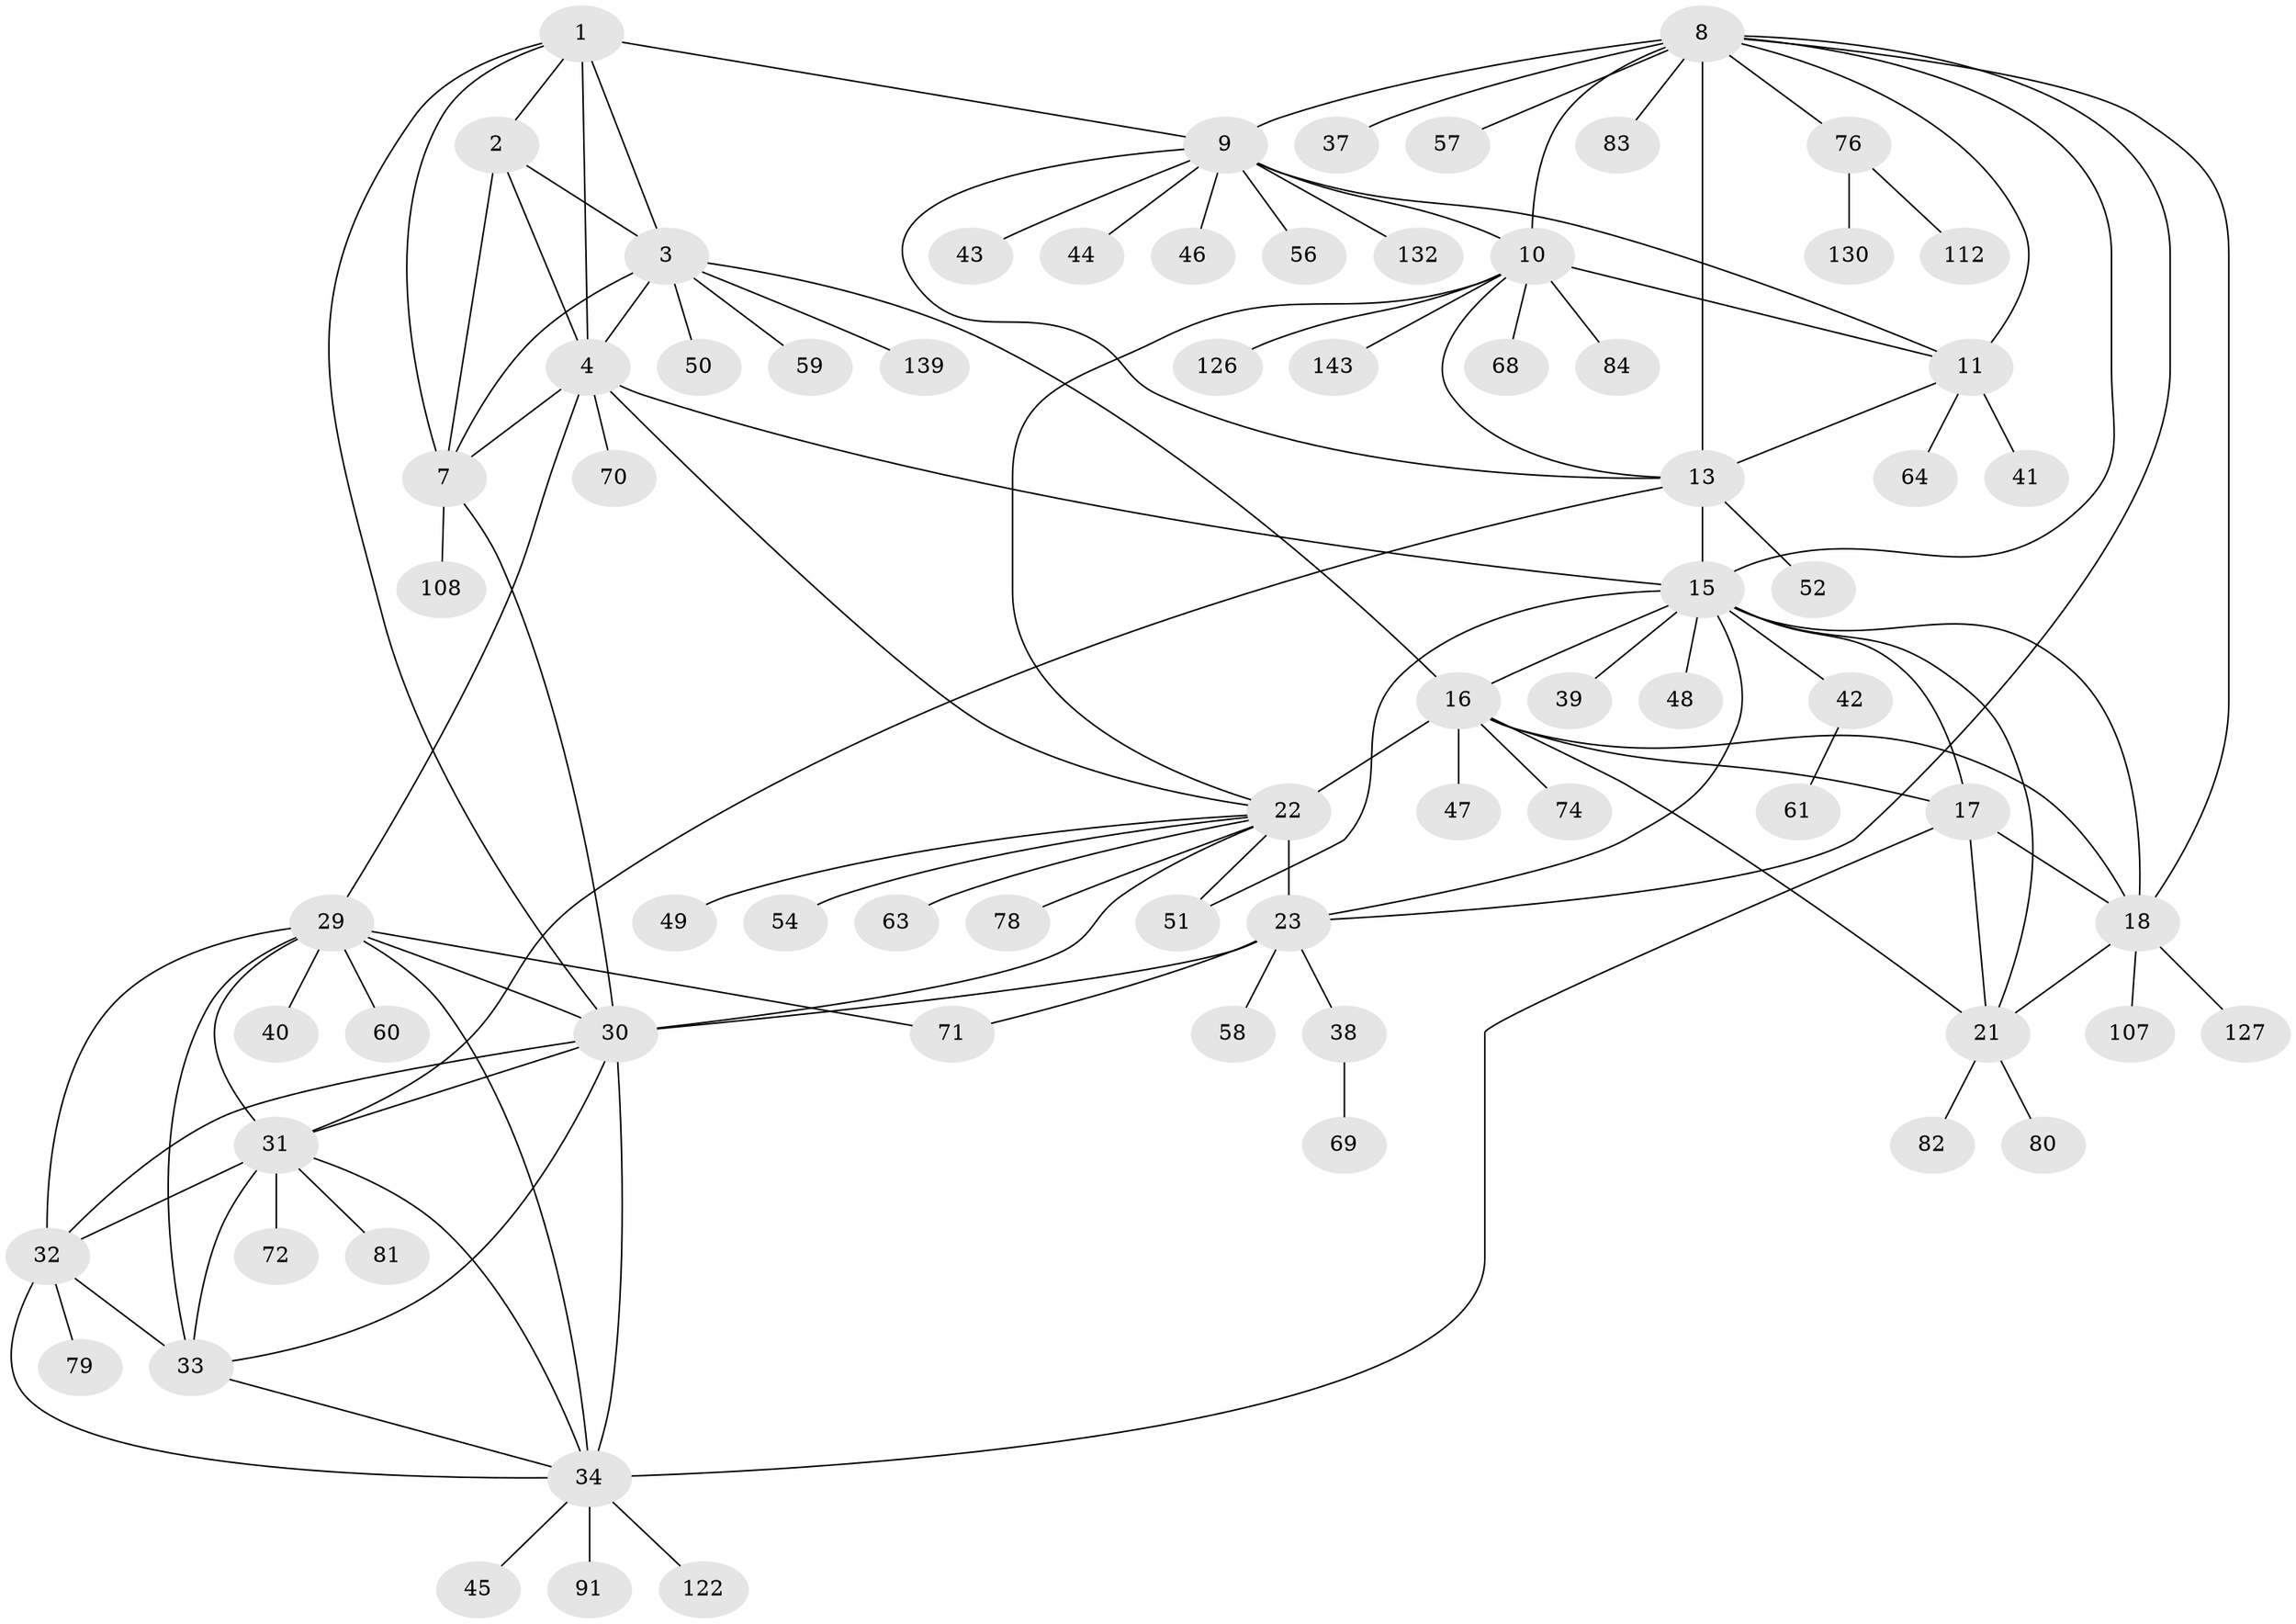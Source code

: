 // original degree distribution, {8: 0.03424657534246575, 6: 0.02054794520547945, 9: 0.0410958904109589, 11: 0.03424657534246575, 7: 0.03424657534246575, 13: 0.0273972602739726, 10: 0.0410958904109589, 14: 0.00684931506849315, 5: 0.00684931506849315, 2: 0.1506849315068493, 1: 0.5753424657534246, 3: 0.02054794520547945, 4: 0.00684931506849315}
// Generated by graph-tools (version 1.1) at 2025/15/03/09/25 04:15:53]
// undirected, 73 vertices, 116 edges
graph export_dot {
graph [start="1"]
  node [color=gray90,style=filled];
  1;
  2;
  3 [super="+5"];
  4 [super="+121+110+6"];
  7;
  8 [super="+12"];
  9 [super="+66"];
  10;
  11;
  13 [super="+105+101"];
  15 [super="+109+135+95+19"];
  16 [super="+20+88+142"];
  17;
  18;
  21 [super="+102+129"];
  22 [super="+25+67+27+26+106+85"];
  23 [super="+93+97+124+24"];
  29 [super="+141+116+35+75"];
  30 [super="+113+119+146+98"];
  31;
  32;
  33;
  34;
  37 [super="+89"];
  38;
  39;
  40;
  41;
  42;
  43;
  44;
  45;
  46 [super="+128"];
  47;
  48 [super="+53"];
  49;
  50;
  51;
  52;
  54 [super="+111"];
  56;
  57;
  58;
  59 [super="+120+144"];
  60;
  61;
  63;
  64;
  68;
  69;
  70;
  71;
  72;
  74;
  76;
  78;
  79;
  80;
  81;
  82;
  83;
  84;
  91;
  107;
  108;
  112;
  122;
  126;
  127;
  130;
  132;
  139 [super="+145"];
  143;
  1 -- 2;
  1 -- 3 [weight=2];
  1 -- 4 [weight=2];
  1 -- 7;
  1 -- 9;
  1 -- 30;
  2 -- 3 [weight=2];
  2 -- 4 [weight=2];
  2 -- 7;
  3 -- 4 [weight=4];
  3 -- 7 [weight=2];
  3 -- 50;
  3 -- 139;
  3 -- 16;
  3 -- 59;
  4 -- 7 [weight=2];
  4 -- 22;
  4 -- 70;
  4 -- 15;
  4 -- 29;
  7 -- 108;
  7 -- 30;
  8 -- 9 [weight=3];
  8 -- 10 [weight=3];
  8 -- 11 [weight=3];
  8 -- 13 [weight=3];
  8 -- 76;
  8 -- 37;
  8 -- 18;
  8 -- 83;
  8 -- 23;
  8 -- 57;
  8 -- 15;
  9 -- 10;
  9 -- 11;
  9 -- 13;
  9 -- 43;
  9 -- 44;
  9 -- 46;
  9 -- 56;
  9 -- 132;
  10 -- 11;
  10 -- 13;
  10 -- 68;
  10 -- 84;
  10 -- 126;
  10 -- 143;
  10 -- 22;
  11 -- 13;
  11 -- 41;
  11 -- 64;
  13 -- 31;
  13 -- 52;
  13 -- 15;
  15 -- 16 [weight=4];
  15 -- 17 [weight=2];
  15 -- 18 [weight=2];
  15 -- 21 [weight=2];
  15 -- 39;
  15 -- 42;
  15 -- 48;
  15 -- 51;
  15 -- 23;
  16 -- 17 [weight=2];
  16 -- 18 [weight=2];
  16 -- 21 [weight=2];
  16 -- 47;
  16 -- 74;
  16 -- 22 [weight=2];
  17 -- 18;
  17 -- 21;
  17 -- 34;
  18 -- 21;
  18 -- 107;
  18 -- 127;
  21 -- 80;
  21 -- 82;
  22 -- 23 [weight=12];
  22 -- 49;
  22 -- 51;
  22 -- 54;
  22 -- 30;
  22 -- 78;
  22 -- 63;
  23 -- 38;
  23 -- 71;
  23 -- 58;
  23 -- 30;
  29 -- 30 [weight=2];
  29 -- 31 [weight=2];
  29 -- 32 [weight=2];
  29 -- 33 [weight=2];
  29 -- 34 [weight=2];
  29 -- 40;
  29 -- 60;
  29 -- 71;
  30 -- 31;
  30 -- 32;
  30 -- 33;
  30 -- 34;
  31 -- 32;
  31 -- 33;
  31 -- 34;
  31 -- 72;
  31 -- 81;
  32 -- 33;
  32 -- 34;
  32 -- 79;
  33 -- 34;
  34 -- 45;
  34 -- 91;
  34 -- 122;
  38 -- 69;
  42 -- 61;
  76 -- 112;
  76 -- 130;
}
